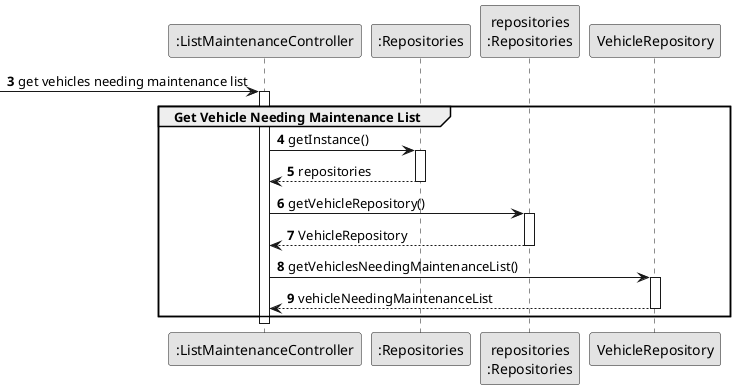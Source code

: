 @startuml
skinparam monochrome true
skinparam packageStyle rectangle
skinparam shadowing false

autonumber

'hide footbox

participant ":ListMaintenanceController" as CTRL
participant ":Repositories" as RepositorySingleton
participant "repositories\n:Repositories" as PLAT

autonumber 3

 -> CTRL : get vehicles needing maintenance list
activate CTRL
    group Get Vehicle Needing Maintenance List

            CTRL -> RepositorySingleton : getInstance()
            activate RepositorySingleton

            RepositorySingleton --> CTRL: repositories
            deactivate RepositorySingleton

            CTRL -> PLAT : getVehicleRepository()
            activate PLAT

            PLAT --> CTRL: VehicleRepository
            deactivate PLAT

            CTRL -> VehicleRepository : getVehiclesNeedingMaintenanceList()
            activate VehicleRepository

            VehicleRepository --> CTRL : vehicleNeedingMaintenanceList
            deactivate VehicleRepository

    end

deactivate CTRL


@enduml